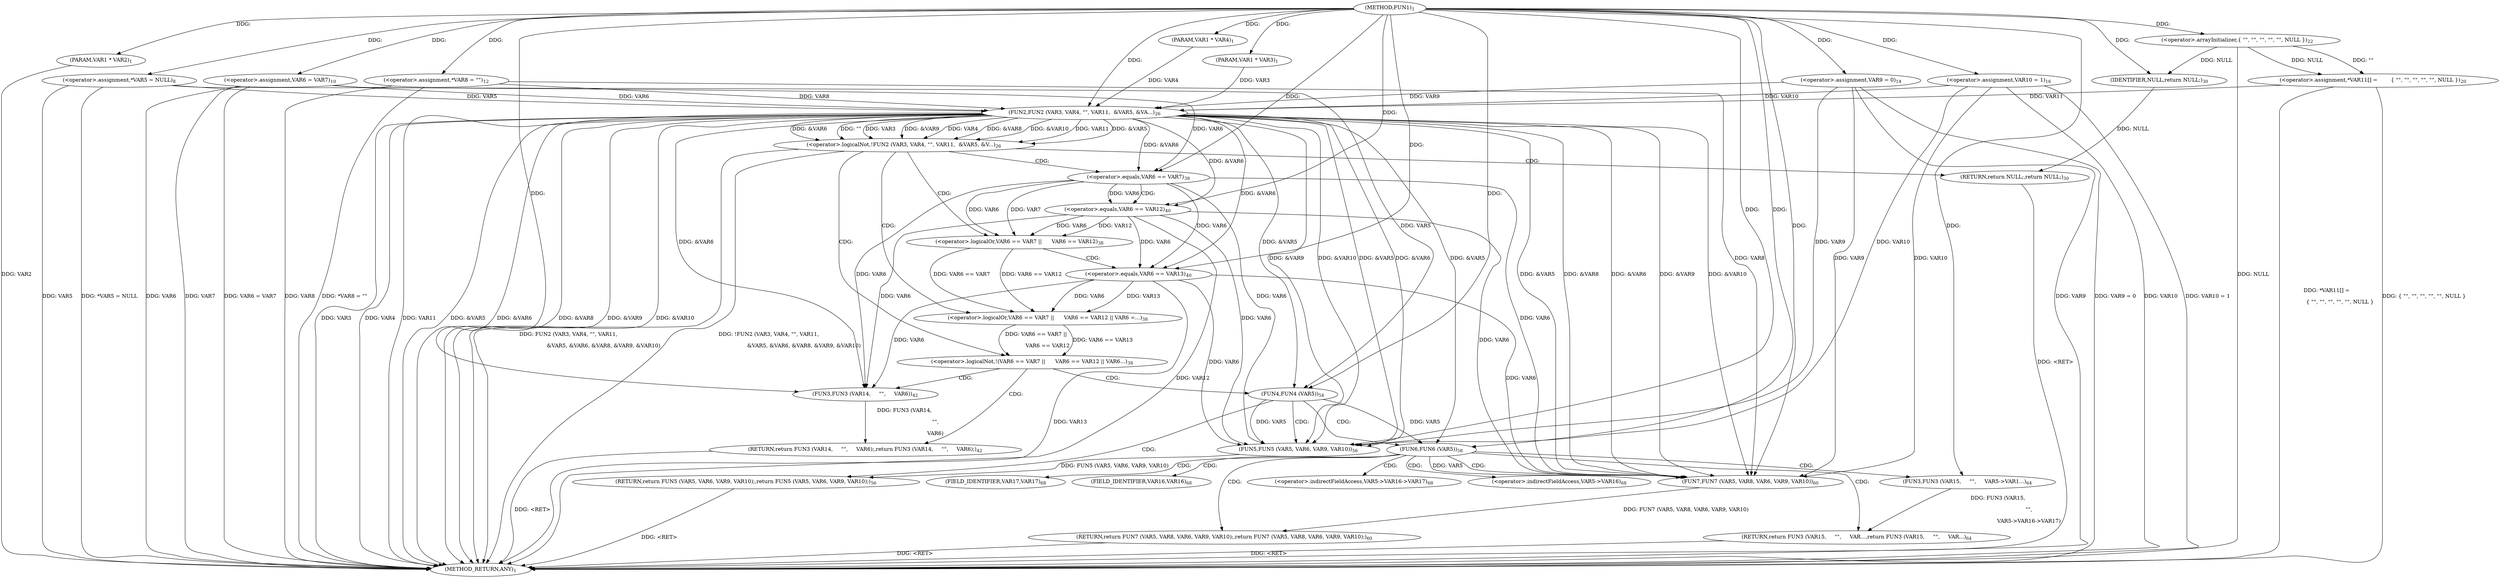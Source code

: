 digraph "FUN1" {  
"8" [label = <(METHOD,FUN1)<SUB>1</SUB>> ]
"116" [label = <(METHOD_RETURN,ANY)<SUB>1</SUB>> ]
"9" [label = <(PARAM,VAR1 * VAR2)<SUB>1</SUB>> ]
"10" [label = <(PARAM,VAR1 * VAR3)<SUB>1</SUB>> ]
"11" [label = <(PARAM,VAR1 * VAR4)<SUB>1</SUB>> ]
"14" [label = <(&lt;operator&gt;.assignment,*VAR5 = NULL)<SUB>8</SUB>> ]
"18" [label = <(&lt;operator&gt;.assignment,VAR6 = VAR7)<SUB>10</SUB>> ]
"22" [label = <(&lt;operator&gt;.assignment,*VAR8 = &quot;&quot;)<SUB>12</SUB>> ]
"26" [label = <(&lt;operator&gt;.assignment,VAR9 = 0)<SUB>14</SUB>> ]
"30" [label = <(&lt;operator&gt;.assignment,VAR10 = 1)<SUB>16</SUB>> ]
"34" [label = <(&lt;operator&gt;.assignment,*VAR11[] =

	        { &quot;&quot;, &quot;&quot;, &quot;&quot;, &quot;&quot;, &quot;&quot;, NULL })<SUB>20</SUB>> ]
"44" [label = <(&lt;operator&gt;.logicalNot,!FUN2 (VAR3, VAR4, &quot;&quot;, VAR11,

					  &amp;VAR5, &amp;V...)<SUB>26</SUB>> ]
"64" [label = <(&lt;operator&gt;.logicalNot,!(VAR6 == VAR7 ||

	      VAR6 == VAR12 || VAR6...)<SUB>38</SUB>> ]
"83" [label = <(FUN4,FUN4 (VAR5))<SUB>54</SUB>> ]
"36" [label = <(&lt;operator&gt;.arrayInitializer,{ &quot;&quot;, &quot;&quot;, &quot;&quot;, &quot;&quot;, &quot;&quot;, NULL })<SUB>22</SUB>> ]
"61" [label = <(RETURN,return NULL;,return NULL;)<SUB>30</SUB>> ]
"77" [label = <(RETURN,return FUN3 (VAR14,

				     &quot;&quot;,

				     VAR6);,return FUN3 (VAR14,

				     &quot;&quot;,

				     VAR6);)<SUB>42</SUB>> ]
"86" [label = <(RETURN,return FUN5 (VAR5, VAR6, VAR9, VAR10);,return FUN5 (VAR5, VAR6, VAR9, VAR10);)<SUB>56</SUB>> ]
"45" [label = <(FUN2,FUN2 (VAR3, VAR4, &quot;&quot;, VAR11,

					  &amp;VAR5, &amp;VA...)<SUB>26</SUB>> ]
"62" [label = <(IDENTIFIER,NULL,return NULL;)<SUB>30</SUB>> ]
"65" [label = <(&lt;operator&gt;.logicalOr,VAR6 == VAR7 ||

	      VAR6 == VAR12 || VAR6 =...)<SUB>38</SUB>> ]
"78" [label = <(FUN3,FUN3 (VAR14,

				     &quot;&quot;,

				     VAR6))<SUB>42</SUB>> ]
"87" [label = <(FUN5,FUN5 (VAR5, VAR6, VAR9, VAR10))<SUB>56</SUB>> ]
"66" [label = <(&lt;operator&gt;.logicalOr,VAR6 == VAR7 ||

	      VAR6 == VAR12)<SUB>38</SUB>> ]
"73" [label = <(&lt;operator&gt;.equals,VAR6 == VAR13)<SUB>40</SUB>> ]
"95" [label = <(FUN6,FUN6 (VAR5))<SUB>58</SUB>> ]
"67" [label = <(&lt;operator&gt;.equals,VAR6 == VAR7)<SUB>38</SUB>> ]
"70" [label = <(&lt;operator&gt;.equals,VAR6 == VAR12)<SUB>40</SUB>> ]
"98" [label = <(RETURN,return FUN7 (VAR5, VAR8, VAR6, VAR9, VAR10);,return FUN7 (VAR5, VAR8, VAR6, VAR9, VAR10);)<SUB>60</SUB>> ]
"99" [label = <(FUN7,FUN7 (VAR5, VAR8, VAR6, VAR9, VAR10))<SUB>60</SUB>> ]
"107" [label = <(RETURN,return FUN3 (VAR15,

				     &quot;&quot;,

				     VAR...,return FUN3 (VAR15,

				     &quot;&quot;,

				     VAR...)<SUB>64</SUB>> ]
"108" [label = <(FUN3,FUN3 (VAR15,

				     &quot;&quot;,

				     VAR5-&gt;VAR1...)<SUB>64</SUB>> ]
"111" [label = <(&lt;operator&gt;.indirectFieldAccess,VAR5-&gt;VAR16-&gt;VAR17)<SUB>68</SUB>> ]
"112" [label = <(&lt;operator&gt;.indirectFieldAccess,VAR5-&gt;VAR16)<SUB>68</SUB>> ]
"115" [label = <(FIELD_IDENTIFIER,VAR17,VAR17)<SUB>68</SUB>> ]
"114" [label = <(FIELD_IDENTIFIER,VAR16,VAR16)<SUB>68</SUB>> ]
  "77" -> "116"  [ label = "DDG: &lt;RET&gt;"] 
  "86" -> "116"  [ label = "DDG: &lt;RET&gt;"] 
  "107" -> "116"  [ label = "DDG: &lt;RET&gt;"] 
  "98" -> "116"  [ label = "DDG: &lt;RET&gt;"] 
  "61" -> "116"  [ label = "DDG: &lt;RET&gt;"] 
  "9" -> "116"  [ label = "DDG: VAR2"] 
  "14" -> "116"  [ label = "DDG: VAR5"] 
  "14" -> "116"  [ label = "DDG: *VAR5 = NULL"] 
  "18" -> "116"  [ label = "DDG: VAR6"] 
  "18" -> "116"  [ label = "DDG: VAR7"] 
  "18" -> "116"  [ label = "DDG: VAR6 = VAR7"] 
  "22" -> "116"  [ label = "DDG: VAR8"] 
  "22" -> "116"  [ label = "DDG: *VAR8 = &quot;&quot;"] 
  "26" -> "116"  [ label = "DDG: VAR9"] 
  "26" -> "116"  [ label = "DDG: VAR9 = 0"] 
  "30" -> "116"  [ label = "DDG: VAR10"] 
  "30" -> "116"  [ label = "DDG: VAR10 = 1"] 
  "36" -> "116"  [ label = "DDG: NULL"] 
  "34" -> "116"  [ label = "DDG: { &quot;&quot;, &quot;&quot;, &quot;&quot;, &quot;&quot;, &quot;&quot;, NULL }"] 
  "34" -> "116"  [ label = "DDG: *VAR11[] =

	        { &quot;&quot;, &quot;&quot;, &quot;&quot;, &quot;&quot;, &quot;&quot;, NULL }"] 
  "45" -> "116"  [ label = "DDG: VAR3"] 
  "45" -> "116"  [ label = "DDG: VAR4"] 
  "45" -> "116"  [ label = "DDG: VAR11"] 
  "45" -> "116"  [ label = "DDG: &amp;VAR5"] 
  "45" -> "116"  [ label = "DDG: &amp;VAR6"] 
  "45" -> "116"  [ label = "DDG: &amp;VAR8"] 
  "45" -> "116"  [ label = "DDG: &amp;VAR9"] 
  "45" -> "116"  [ label = "DDG: &amp;VAR10"] 
  "44" -> "116"  [ label = "DDG: FUN2 (VAR3, VAR4, &quot;&quot;, VAR11,

					  &amp;VAR5, &amp;VAR6, &amp;VAR8, &amp;VAR9, &amp;VAR10)"] 
  "44" -> "116"  [ label = "DDG: !FUN2 (VAR3, VAR4, &quot;&quot;, VAR11,

					  &amp;VAR5, &amp;VAR6, &amp;VAR8, &amp;VAR9, &amp;VAR10)"] 
  "70" -> "116"  [ label = "DDG: VAR12"] 
  "73" -> "116"  [ label = "DDG: VAR13"] 
  "8" -> "9"  [ label = "DDG: "] 
  "8" -> "10"  [ label = "DDG: "] 
  "8" -> "11"  [ label = "DDG: "] 
  "8" -> "14"  [ label = "DDG: "] 
  "8" -> "18"  [ label = "DDG: "] 
  "8" -> "22"  [ label = "DDG: "] 
  "8" -> "26"  [ label = "DDG: "] 
  "8" -> "30"  [ label = "DDG: "] 
  "36" -> "34"  [ label = "DDG: &quot;&quot;"] 
  "36" -> "34"  [ label = "DDG: NULL"] 
  "8" -> "36"  [ label = "DDG: "] 
  "45" -> "44"  [ label = "DDG: VAR3"] 
  "45" -> "44"  [ label = "DDG: &amp;VAR9"] 
  "45" -> "44"  [ label = "DDG: VAR4"] 
  "45" -> "44"  [ label = "DDG: &amp;VAR8"] 
  "45" -> "44"  [ label = "DDG: &amp;VAR10"] 
  "45" -> "44"  [ label = "DDG: VAR11"] 
  "45" -> "44"  [ label = "DDG: &amp;VAR5"] 
  "45" -> "44"  [ label = "DDG: &amp;VAR6"] 
  "45" -> "44"  [ label = "DDG: &quot;&quot;"] 
  "62" -> "61"  [ label = "DDG: NULL"] 
  "65" -> "64"  [ label = "DDG: VAR6 == VAR7 ||

	      VAR6 == VAR12"] 
  "65" -> "64"  [ label = "DDG: VAR6 == VAR13"] 
  "78" -> "77"  [ label = "DDG: FUN3 (VAR14,

				     &quot;&quot;,

				     VAR6)"] 
  "14" -> "83"  [ label = "DDG: VAR5"] 
  "45" -> "83"  [ label = "DDG: &amp;VAR5"] 
  "8" -> "83"  [ label = "DDG: "] 
  "87" -> "86"  [ label = "DDG: FUN5 (VAR5, VAR6, VAR9, VAR10)"] 
  "10" -> "45"  [ label = "DDG: VAR3"] 
  "8" -> "45"  [ label = "DDG: "] 
  "11" -> "45"  [ label = "DDG: VAR4"] 
  "34" -> "45"  [ label = "DDG: VAR11"] 
  "14" -> "45"  [ label = "DDG: VAR5"] 
  "18" -> "45"  [ label = "DDG: VAR6"] 
  "22" -> "45"  [ label = "DDG: VAR8"] 
  "26" -> "45"  [ label = "DDG: VAR9"] 
  "30" -> "45"  [ label = "DDG: VAR10"] 
  "36" -> "62"  [ label = "DDG: NULL"] 
  "8" -> "62"  [ label = "DDG: "] 
  "66" -> "65"  [ label = "DDG: VAR6 == VAR7"] 
  "66" -> "65"  [ label = "DDG: VAR6 == VAR12"] 
  "73" -> "65"  [ label = "DDG: VAR6"] 
  "73" -> "65"  [ label = "DDG: VAR13"] 
  "67" -> "66"  [ label = "DDG: VAR6"] 
  "67" -> "66"  [ label = "DDG: VAR7"] 
  "70" -> "66"  [ label = "DDG: VAR6"] 
  "70" -> "66"  [ label = "DDG: VAR12"] 
  "45" -> "73"  [ label = "DDG: &amp;VAR6"] 
  "67" -> "73"  [ label = "DDG: VAR6"] 
  "70" -> "73"  [ label = "DDG: VAR6"] 
  "8" -> "73"  [ label = "DDG: "] 
  "8" -> "78"  [ label = "DDG: "] 
  "45" -> "78"  [ label = "DDG: &amp;VAR6"] 
  "67" -> "78"  [ label = "DDG: VAR6"] 
  "70" -> "78"  [ label = "DDG: VAR6"] 
  "73" -> "78"  [ label = "DDG: VAR6"] 
  "45" -> "87"  [ label = "DDG: &amp;VAR5"] 
  "83" -> "87"  [ label = "DDG: VAR5"] 
  "8" -> "87"  [ label = "DDG: "] 
  "45" -> "87"  [ label = "DDG: &amp;VAR6"] 
  "67" -> "87"  [ label = "DDG: VAR6"] 
  "70" -> "87"  [ label = "DDG: VAR6"] 
  "73" -> "87"  [ label = "DDG: VAR6"] 
  "26" -> "87"  [ label = "DDG: VAR9"] 
  "45" -> "87"  [ label = "DDG: &amp;VAR9"] 
  "30" -> "87"  [ label = "DDG: VAR10"] 
  "45" -> "87"  [ label = "DDG: &amp;VAR10"] 
  "18" -> "67"  [ label = "DDG: VAR6"] 
  "45" -> "67"  [ label = "DDG: &amp;VAR6"] 
  "8" -> "67"  [ label = "DDG: "] 
  "45" -> "70"  [ label = "DDG: &amp;VAR6"] 
  "67" -> "70"  [ label = "DDG: VAR6"] 
  "8" -> "70"  [ label = "DDG: "] 
  "45" -> "95"  [ label = "DDG: &amp;VAR5"] 
  "83" -> "95"  [ label = "DDG: VAR5"] 
  "8" -> "95"  [ label = "DDG: "] 
  "99" -> "98"  [ label = "DDG: FUN7 (VAR5, VAR8, VAR6, VAR9, VAR10)"] 
  "108" -> "107"  [ label = "DDG: FUN3 (VAR15,

				     &quot;&quot;,

				     VAR5-&gt;VAR16-&gt;VAR17)"] 
  "45" -> "99"  [ label = "DDG: &amp;VAR5"] 
  "95" -> "99"  [ label = "DDG: VAR5"] 
  "8" -> "99"  [ label = "DDG: "] 
  "22" -> "99"  [ label = "DDG: VAR8"] 
  "45" -> "99"  [ label = "DDG: &amp;VAR8"] 
  "45" -> "99"  [ label = "DDG: &amp;VAR6"] 
  "67" -> "99"  [ label = "DDG: VAR6"] 
  "70" -> "99"  [ label = "DDG: VAR6"] 
  "73" -> "99"  [ label = "DDG: VAR6"] 
  "26" -> "99"  [ label = "DDG: VAR9"] 
  "45" -> "99"  [ label = "DDG: &amp;VAR9"] 
  "30" -> "99"  [ label = "DDG: VAR10"] 
  "45" -> "99"  [ label = "DDG: &amp;VAR10"] 
  "8" -> "108"  [ label = "DDG: "] 
  "44" -> "61"  [ label = "CDG: "] 
  "44" -> "64"  [ label = "CDG: "] 
  "44" -> "66"  [ label = "CDG: "] 
  "44" -> "67"  [ label = "CDG: "] 
  "44" -> "65"  [ label = "CDG: "] 
  "64" -> "77"  [ label = "CDG: "] 
  "64" -> "83"  [ label = "CDG: "] 
  "64" -> "78"  [ label = "CDG: "] 
  "83" -> "95"  [ label = "CDG: "] 
  "83" -> "87"  [ label = "CDG: "] 
  "83" -> "86"  [ label = "CDG: "] 
  "66" -> "73"  [ label = "CDG: "] 
  "67" -> "70"  [ label = "CDG: "] 
  "95" -> "107"  [ label = "CDG: "] 
  "95" -> "115"  [ label = "CDG: "] 
  "95" -> "98"  [ label = "CDG: "] 
  "95" -> "99"  [ label = "CDG: "] 
  "95" -> "114"  [ label = "CDG: "] 
  "95" -> "112"  [ label = "CDG: "] 
  "95" -> "108"  [ label = "CDG: "] 
  "95" -> "111"  [ label = "CDG: "] 
}
